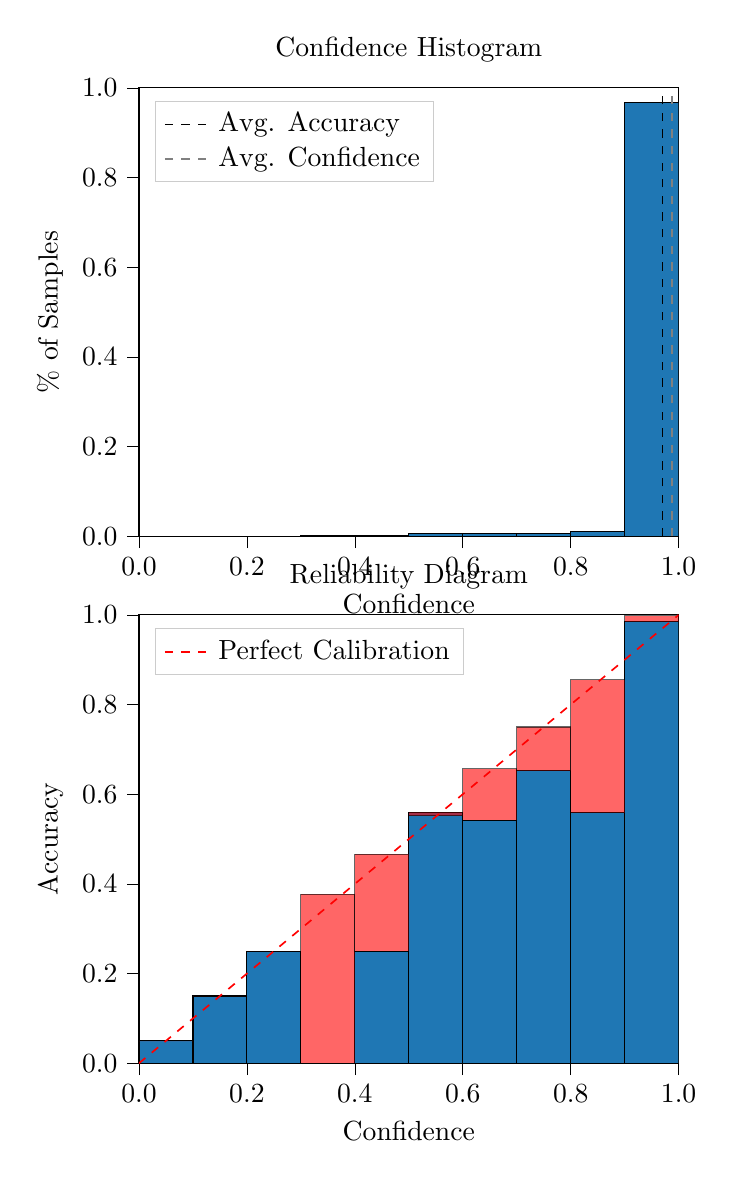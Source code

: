 % This file was created by tikzplotlib v0.9.8.
\begin{tikzpicture}

\definecolor{color0}{rgb}{0.122,0.467,0.706}

\begin{groupplot}[group style={group size=1 by 2}]
\nextgroupplot[
legend cell align={left},
legend style={
  fill opacity=0.8,
  draw opacity=1,
  text opacity=1,
  at={(0.03,0.97)},
  anchor=north west,
  draw=white!80!black
},
tick align=outside,
tick pos=left,
title={Confidence Histogram},
x grid style={white!69.02!black},
xlabel={Confidence},
xmin=0, xmax=1,
xtick style={color=black},
xtick={0,0.2,0.4,0.6,0.8,1},
xticklabels={0.0,0.2,0.4,0.6,0.8,1.0},
y grid style={white!69.02!black},
ylabel={\% of Samples},
ymin=0, ymax=1,
ytick style={color=black},
ytick={0,0.2,0.4,0.6,0.8,1},
yticklabels={0.0,0.2,0.4,0.6,0.8,1.0}
]
\draw[draw=black,fill=color0] (axis cs:-6.939e-18,0) rectangle (axis cs:0.1,0);
\draw[draw=black,fill=color0] (axis cs:0.1,0) rectangle (axis cs:0.2,0);
\draw[draw=black,fill=color0] (axis cs:0.2,0) rectangle (axis cs:0.3,0);
\draw[draw=black,fill=color0] (axis cs:0.3,0) rectangle (axis cs:0.4,0.001);
\draw[draw=black,fill=color0] (axis cs:0.4,0) rectangle (axis cs:0.5,0.001);
\draw[draw=black,fill=color0] (axis cs:0.5,0) rectangle (axis cs:0.6,0.007);
\draw[draw=black,fill=color0] (axis cs:0.6,0) rectangle (axis cs:0.7,0.007);
\draw[draw=black,fill=color0] (axis cs:0.7,0) rectangle (axis cs:0.8,0.007);
\draw[draw=black,fill=color0] (axis cs:0.8,0) rectangle (axis cs:0.9,0.01);
\draw[draw=black,fill=color0] (axis cs:0.9,0) rectangle (axis cs:1,0.967);
\addplot [semithick, black, dashed]
table {%
0.97 0
0.97 1
};
\addlegendentry{Avg. Accuracy}
\addplot [semithick, white!50.196!black, dashed]
table {%
0.988 0
0.988 1
};
\addlegendentry{Avg. Confidence}

\nextgroupplot[
legend cell align={left},
legend style={
  fill opacity=0.8,
  draw opacity=1,
  text opacity=1,
  at={(0.03,0.97)},
  anchor=north west,
  draw=white!80!black
},
tick align=outside,
tick pos=left,
title={Reliability Diagram},
x grid style={white!69.02!black},
xlabel={Confidence},
xmin=0, xmax=1,
xtick style={color=black},
xtick={0,0.2,0.4,0.6,0.8,1},
xticklabels={0.0,0.2,0.4,0.6,0.8,1.0},
y grid style={white!69.02!black},
ylabel={Accuracy},
ymin=0, ymax=1,
ytick style={color=black},
ytick={0,0.2,0.4,0.6,0.8,1},
yticklabels={0.0,0.2,0.4,0.6,0.8,1.0}
]
\draw[draw=black,fill=color0] (axis cs:-6.939e-18,0) rectangle (axis cs:0.1,0.05);
\draw[draw=black,fill=color0] (axis cs:0.1,0) rectangle (axis cs:0.2,0.15);
\draw[draw=black,fill=color0] (axis cs:0.2,0) rectangle (axis cs:0.3,0.25);
\draw[draw=black,fill=color0] (axis cs:0.3,0) rectangle (axis cs:0.4,0);
\draw[draw=black,fill=color0] (axis cs:0.4,0) rectangle (axis cs:0.5,0.25);
\draw[draw=black,fill=color0] (axis cs:0.5,0) rectangle (axis cs:0.6,0.56);
\draw[draw=black,fill=color0] (axis cs:0.6,0) rectangle (axis cs:0.7,0.542);
\draw[draw=black,fill=color0] (axis cs:0.7,0) rectangle (axis cs:0.8,0.652);
\draw[draw=black,fill=color0] (axis cs:0.8,0) rectangle (axis cs:0.9,0.559);
\draw[draw=black,fill=color0] (axis cs:0.9,0) rectangle (axis cs:1,0.985);
\draw[draw=black,fill=red,opacity=0.6] (axis cs:-6.939e-18,0.05) rectangle (axis cs:0.1,0.05);
\draw[draw=black,fill=red,opacity=0.6] (axis cs:0.1,0.15) rectangle (axis cs:0.2,0.15);
\draw[draw=black,fill=red,opacity=0.6] (axis cs:0.2,0.25) rectangle (axis cs:0.3,0.25);
\draw[draw=black,fill=red,opacity=0.6] (axis cs:0.3,0) rectangle (axis cs:0.4,0.377);
\draw[draw=black,fill=red,opacity=0.6] (axis cs:0.4,0.25) rectangle (axis cs:0.5,0.466);
\draw[draw=black,fill=red,opacity=0.6] (axis cs:0.5,0.56) rectangle (axis cs:0.6,0.552);
\draw[draw=black,fill=red,opacity=0.6] (axis cs:0.6,0.542) rectangle (axis cs:0.7,0.657);
\draw[draw=black,fill=red,opacity=0.6] (axis cs:0.7,0.652) rectangle (axis cs:0.8,0.75);
\draw[draw=black,fill=red,opacity=0.6] (axis cs:0.8,0.559) rectangle (axis cs:0.9,0.855);
\draw[draw=black,fill=red,opacity=0.6] (axis cs:0.9,0.985) rectangle (axis cs:1,0.998);
\addplot [semithick, red, dashed]
table {%
0 0
1 1
};
\addlegendentry{Perfect Calibration}
\end{groupplot}

\end{tikzpicture}
